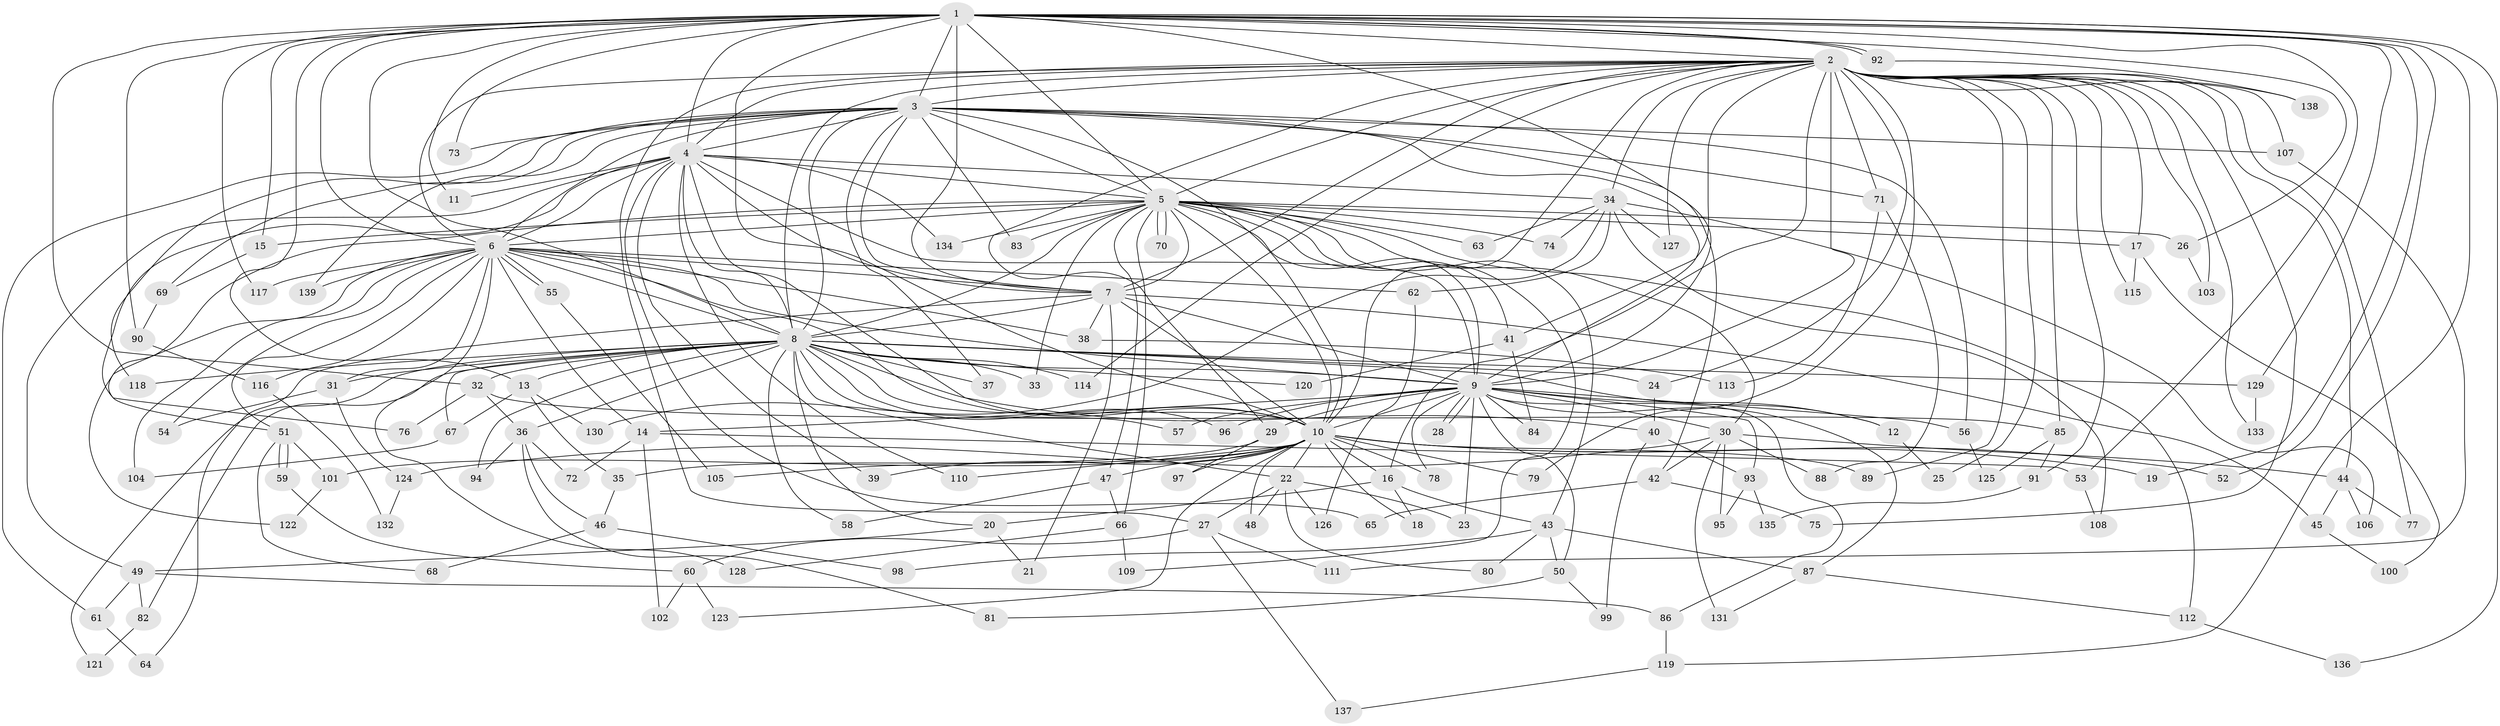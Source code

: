 // coarse degree distribution, {29: 0.012048192771084338, 23: 0.012048192771084338, 14: 0.012048192771084338, 30: 0.012048192771084338, 28: 0.012048192771084338, 2: 0.5783132530120482, 1: 0.060240963855421686, 4: 0.0963855421686747, 3: 0.08433734939759036, 5: 0.060240963855421686, 9: 0.012048192771084338, 7: 0.012048192771084338, 11: 0.012048192771084338, 6: 0.012048192771084338, 8: 0.012048192771084338}
// Generated by graph-tools (version 1.1) at 2025/47/03/04/25 21:47:08]
// undirected, 139 vertices, 303 edges
graph export_dot {
graph [start="1"]
  node [color=gray90,style=filled];
  1;
  2;
  3;
  4;
  5;
  6;
  7;
  8;
  9;
  10;
  11;
  12;
  13;
  14;
  15;
  16;
  17;
  18;
  19;
  20;
  21;
  22;
  23;
  24;
  25;
  26;
  27;
  28;
  29;
  30;
  31;
  32;
  33;
  34;
  35;
  36;
  37;
  38;
  39;
  40;
  41;
  42;
  43;
  44;
  45;
  46;
  47;
  48;
  49;
  50;
  51;
  52;
  53;
  54;
  55;
  56;
  57;
  58;
  59;
  60;
  61;
  62;
  63;
  64;
  65;
  66;
  67;
  68;
  69;
  70;
  71;
  72;
  73;
  74;
  75;
  76;
  77;
  78;
  79;
  80;
  81;
  82;
  83;
  84;
  85;
  86;
  87;
  88;
  89;
  90;
  91;
  92;
  93;
  94;
  95;
  96;
  97;
  98;
  99;
  100;
  101;
  102;
  103;
  104;
  105;
  106;
  107;
  108;
  109;
  110;
  111;
  112;
  113;
  114;
  115;
  116;
  117;
  118;
  119;
  120;
  121;
  122;
  123;
  124;
  125;
  126;
  127;
  128;
  129;
  130;
  131;
  132;
  133;
  134;
  135;
  136;
  137;
  138;
  139;
  1 -- 2;
  1 -- 3;
  1 -- 4;
  1 -- 5;
  1 -- 6;
  1 -- 7;
  1 -- 8;
  1 -- 9;
  1 -- 10;
  1 -- 11;
  1 -- 13;
  1 -- 15;
  1 -- 19;
  1 -- 26;
  1 -- 32;
  1 -- 52;
  1 -- 53;
  1 -- 73;
  1 -- 90;
  1 -- 92;
  1 -- 92;
  1 -- 117;
  1 -- 119;
  1 -- 129;
  1 -- 136;
  2 -- 3;
  2 -- 4;
  2 -- 5;
  2 -- 6;
  2 -- 7;
  2 -- 8;
  2 -- 9;
  2 -- 10;
  2 -- 16;
  2 -- 17;
  2 -- 24;
  2 -- 25;
  2 -- 27;
  2 -- 29;
  2 -- 34;
  2 -- 41;
  2 -- 44;
  2 -- 71;
  2 -- 75;
  2 -- 77;
  2 -- 79;
  2 -- 85;
  2 -- 89;
  2 -- 91;
  2 -- 103;
  2 -- 107;
  2 -- 114;
  2 -- 115;
  2 -- 127;
  2 -- 133;
  2 -- 138;
  3 -- 4;
  3 -- 5;
  3 -- 6;
  3 -- 7;
  3 -- 8;
  3 -- 9;
  3 -- 10;
  3 -- 37;
  3 -- 42;
  3 -- 56;
  3 -- 61;
  3 -- 69;
  3 -- 71;
  3 -- 73;
  3 -- 83;
  3 -- 107;
  3 -- 118;
  3 -- 139;
  4 -- 5;
  4 -- 6;
  4 -- 7;
  4 -- 8;
  4 -- 9;
  4 -- 10;
  4 -- 11;
  4 -- 34;
  4 -- 39;
  4 -- 49;
  4 -- 65;
  4 -- 76;
  4 -- 110;
  4 -- 134;
  5 -- 6;
  5 -- 7;
  5 -- 8;
  5 -- 9;
  5 -- 10;
  5 -- 15;
  5 -- 17;
  5 -- 26;
  5 -- 30;
  5 -- 33;
  5 -- 41;
  5 -- 43;
  5 -- 47;
  5 -- 51;
  5 -- 63;
  5 -- 66;
  5 -- 70;
  5 -- 70;
  5 -- 74;
  5 -- 83;
  5 -- 109;
  5 -- 112;
  5 -- 134;
  6 -- 7;
  6 -- 8;
  6 -- 9;
  6 -- 10;
  6 -- 14;
  6 -- 31;
  6 -- 38;
  6 -- 51;
  6 -- 54;
  6 -- 55;
  6 -- 55;
  6 -- 62;
  6 -- 104;
  6 -- 116;
  6 -- 117;
  6 -- 122;
  6 -- 128;
  6 -- 139;
  7 -- 8;
  7 -- 9;
  7 -- 10;
  7 -- 21;
  7 -- 38;
  7 -- 45;
  7 -- 64;
  8 -- 9;
  8 -- 10;
  8 -- 12;
  8 -- 13;
  8 -- 20;
  8 -- 22;
  8 -- 24;
  8 -- 31;
  8 -- 32;
  8 -- 33;
  8 -- 36;
  8 -- 37;
  8 -- 40;
  8 -- 57;
  8 -- 58;
  8 -- 67;
  8 -- 82;
  8 -- 94;
  8 -- 96;
  8 -- 114;
  8 -- 118;
  8 -- 120;
  8 -- 121;
  8 -- 129;
  9 -- 10;
  9 -- 12;
  9 -- 14;
  9 -- 23;
  9 -- 28;
  9 -- 28;
  9 -- 29;
  9 -- 30;
  9 -- 50;
  9 -- 56;
  9 -- 57;
  9 -- 78;
  9 -- 84;
  9 -- 86;
  9 -- 87;
  9 -- 93;
  9 -- 96;
  10 -- 16;
  10 -- 18;
  10 -- 19;
  10 -- 22;
  10 -- 35;
  10 -- 39;
  10 -- 47;
  10 -- 48;
  10 -- 52;
  10 -- 78;
  10 -- 79;
  10 -- 89;
  10 -- 97;
  10 -- 101;
  10 -- 110;
  10 -- 123;
  12 -- 25;
  13 -- 35;
  13 -- 67;
  13 -- 130;
  14 -- 53;
  14 -- 72;
  14 -- 102;
  15 -- 69;
  16 -- 18;
  16 -- 20;
  16 -- 43;
  17 -- 100;
  17 -- 115;
  20 -- 21;
  20 -- 49;
  22 -- 23;
  22 -- 27;
  22 -- 48;
  22 -- 80;
  22 -- 126;
  24 -- 40;
  26 -- 103;
  27 -- 60;
  27 -- 111;
  27 -- 137;
  29 -- 97;
  29 -- 105;
  30 -- 42;
  30 -- 44;
  30 -- 88;
  30 -- 95;
  30 -- 124;
  30 -- 131;
  31 -- 54;
  31 -- 124;
  32 -- 36;
  32 -- 76;
  32 -- 85;
  34 -- 62;
  34 -- 63;
  34 -- 74;
  34 -- 106;
  34 -- 108;
  34 -- 127;
  34 -- 130;
  35 -- 46;
  36 -- 46;
  36 -- 72;
  36 -- 81;
  36 -- 94;
  38 -- 113;
  40 -- 93;
  40 -- 99;
  41 -- 84;
  41 -- 120;
  42 -- 65;
  42 -- 75;
  43 -- 50;
  43 -- 80;
  43 -- 87;
  43 -- 98;
  44 -- 45;
  44 -- 77;
  44 -- 106;
  45 -- 100;
  46 -- 68;
  46 -- 98;
  47 -- 58;
  47 -- 66;
  49 -- 61;
  49 -- 82;
  49 -- 86;
  50 -- 81;
  50 -- 99;
  51 -- 59;
  51 -- 59;
  51 -- 68;
  51 -- 101;
  53 -- 108;
  55 -- 105;
  56 -- 125;
  59 -- 60;
  60 -- 102;
  60 -- 123;
  61 -- 64;
  62 -- 126;
  66 -- 109;
  66 -- 128;
  67 -- 104;
  69 -- 90;
  71 -- 88;
  71 -- 113;
  82 -- 121;
  85 -- 91;
  85 -- 125;
  86 -- 119;
  87 -- 112;
  87 -- 131;
  90 -- 116;
  91 -- 135;
  92 -- 138;
  93 -- 95;
  93 -- 135;
  101 -- 122;
  107 -- 111;
  112 -- 136;
  116 -- 132;
  119 -- 137;
  124 -- 132;
  129 -- 133;
}
